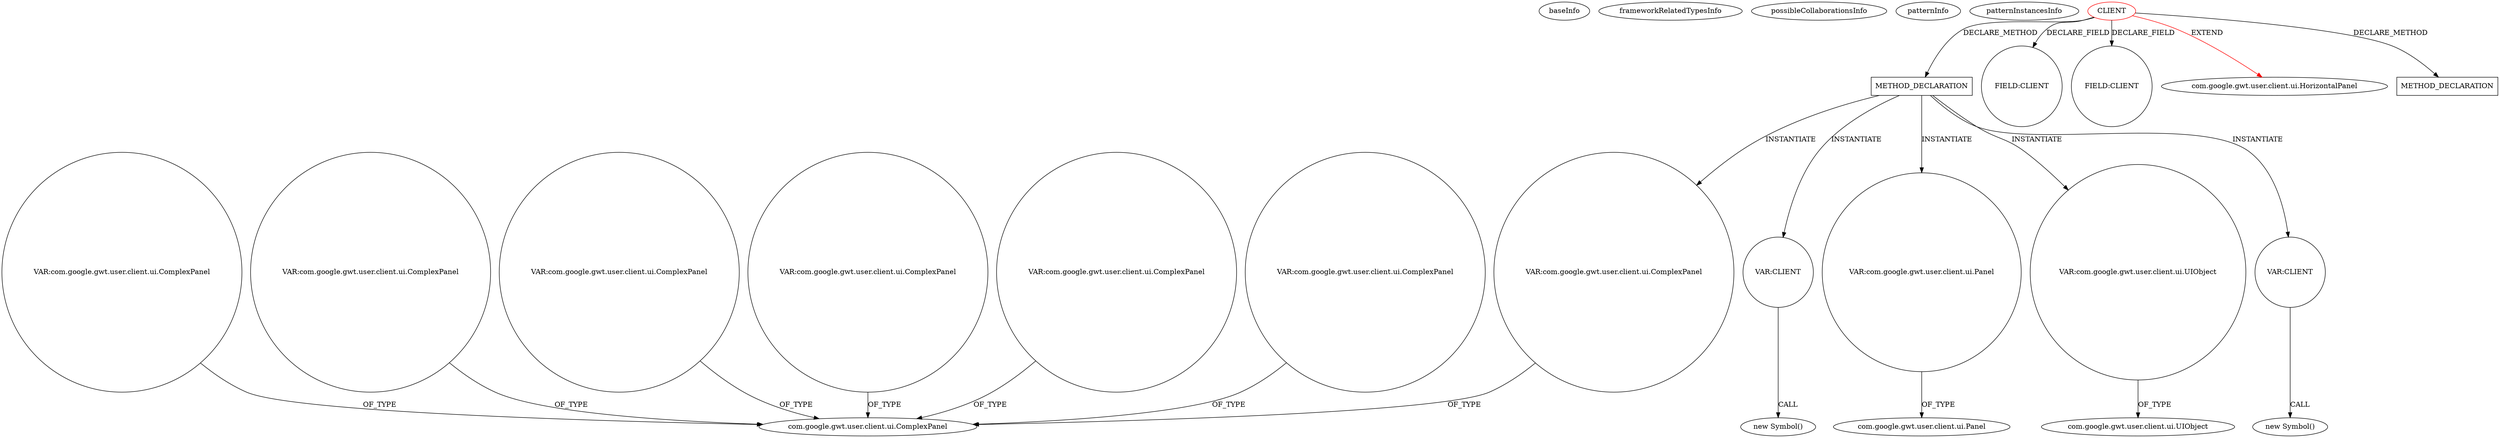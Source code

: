 digraph {
baseInfo[graphId=836,category="pattern",isAnonymous=false,possibleRelation=false]
frameworkRelatedTypesInfo[0="com.google.gwt.user.client.ui.HorizontalPanel"]
possibleCollaborationsInfo[]
patternInfo[frequency=2.0,patternRootClient=0]
patternInstancesInfo[0="luxferrari-AlgebrApp~/luxferrari-AlgebrApp/AlgebrApp-master/AlgebrApp/src/org/luxferrari/algebrapp/client/SubPolynomial.java~SubPolynomial~3660",1="luxferrari-AlgebrApp~/luxferrari-AlgebrApp/AlgebrApp-master/AlgebrApp/src/org/luxferrari/algebrapp/client/Product.java~Product~3664"]
17[label="new Symbol()",vertexType="CONSTRUCTOR_CALL",isFrameworkType=false]
18[label="VAR:CLIENT",vertexType="VARIABLE_EXPRESION",isFrameworkType=false,shape=circle]
7[label="METHOD_DECLARATION",vertexType="CLIENT_METHOD_DECLARATION",isFrameworkType=false,shape=box]
8[label="VAR:com.google.gwt.user.client.ui.Panel",vertexType="VARIABLE_EXPRESION",isFrameworkType=false,shape=circle]
87[label="VAR:com.google.gwt.user.client.ui.UIObject",vertexType="VARIABLE_EXPRESION",isFrameworkType=false,shape=circle]
0[label="CLIENT",vertexType="ROOT_CLIENT_CLASS_DECLARATION",isFrameworkType=false,color=red]
10[label="com.google.gwt.user.client.ui.Panel",vertexType="FRAMEWORK_CLASS_TYPE",isFrameworkType=false]
23[label="com.google.gwt.user.client.ui.UIObject",vertexType="FRAMEWORK_CLASS_TYPE",isFrameworkType=false]
2[label="FIELD:CLIENT",vertexType="FIELD_DECLARATION",isFrameworkType=false,shape=circle]
5[label="FIELD:CLIENT",vertexType="FIELD_DECLARATION",isFrameworkType=false,shape=circle]
34[label="VAR:CLIENT",vertexType="VARIABLE_EXPRESION",isFrameworkType=false,shape=circle]
14[label="VAR:com.google.gwt.user.client.ui.ComplexPanel",vertexType="VARIABLE_EXPRESION",isFrameworkType=false,shape=circle]
1[label="com.google.gwt.user.client.ui.HorizontalPanel",vertexType="FRAMEWORK_CLASS_TYPE",isFrameworkType=false]
33[label="new Symbol()",vertexType="CONSTRUCTOR_CALL",isFrameworkType=false]
16[label="com.google.gwt.user.client.ui.ComplexPanel",vertexType="FRAMEWORK_CLASS_TYPE",isFrameworkType=false]
162[label="VAR:com.google.gwt.user.client.ui.ComplexPanel",vertexType="VARIABLE_EXPRESION",isFrameworkType=false,shape=circle]
121[label="VAR:com.google.gwt.user.client.ui.ComplexPanel",vertexType="VARIABLE_EXPRESION",isFrameworkType=false,shape=circle]
171[label="VAR:com.google.gwt.user.client.ui.ComplexPanel",vertexType="VARIABLE_EXPRESION",isFrameworkType=false,shape=circle]
165[label="VAR:com.google.gwt.user.client.ui.ComplexPanel",vertexType="VARIABLE_EXPRESION",isFrameworkType=false,shape=circle]
111[label="VAR:com.google.gwt.user.client.ui.ComplexPanel",vertexType="VARIABLE_EXPRESION",isFrameworkType=false,shape=circle]
174[label="VAR:com.google.gwt.user.client.ui.ComplexPanel",vertexType="VARIABLE_EXPRESION",isFrameworkType=false,shape=circle]
98[label="METHOD_DECLARATION",vertexType="CLIENT_METHOD_DECLARATION",isFrameworkType=false,shape=box]
0->2[label="DECLARE_FIELD"]
111->16[label="OF_TYPE"]
14->16[label="OF_TYPE"]
7->34[label="INSTANTIATE"]
0->5[label="DECLARE_FIELD"]
162->16[label="OF_TYPE"]
7->87[label="INSTANTIATE"]
121->16[label="OF_TYPE"]
18->17[label="CALL"]
0->1[label="EXTEND",color=red]
0->7[label="DECLARE_METHOD"]
8->10[label="OF_TYPE"]
7->8[label="INSTANTIATE"]
165->16[label="OF_TYPE"]
174->16[label="OF_TYPE"]
171->16[label="OF_TYPE"]
7->18[label="INSTANTIATE"]
7->14[label="INSTANTIATE"]
87->23[label="OF_TYPE"]
0->98[label="DECLARE_METHOD"]
34->33[label="CALL"]
}

